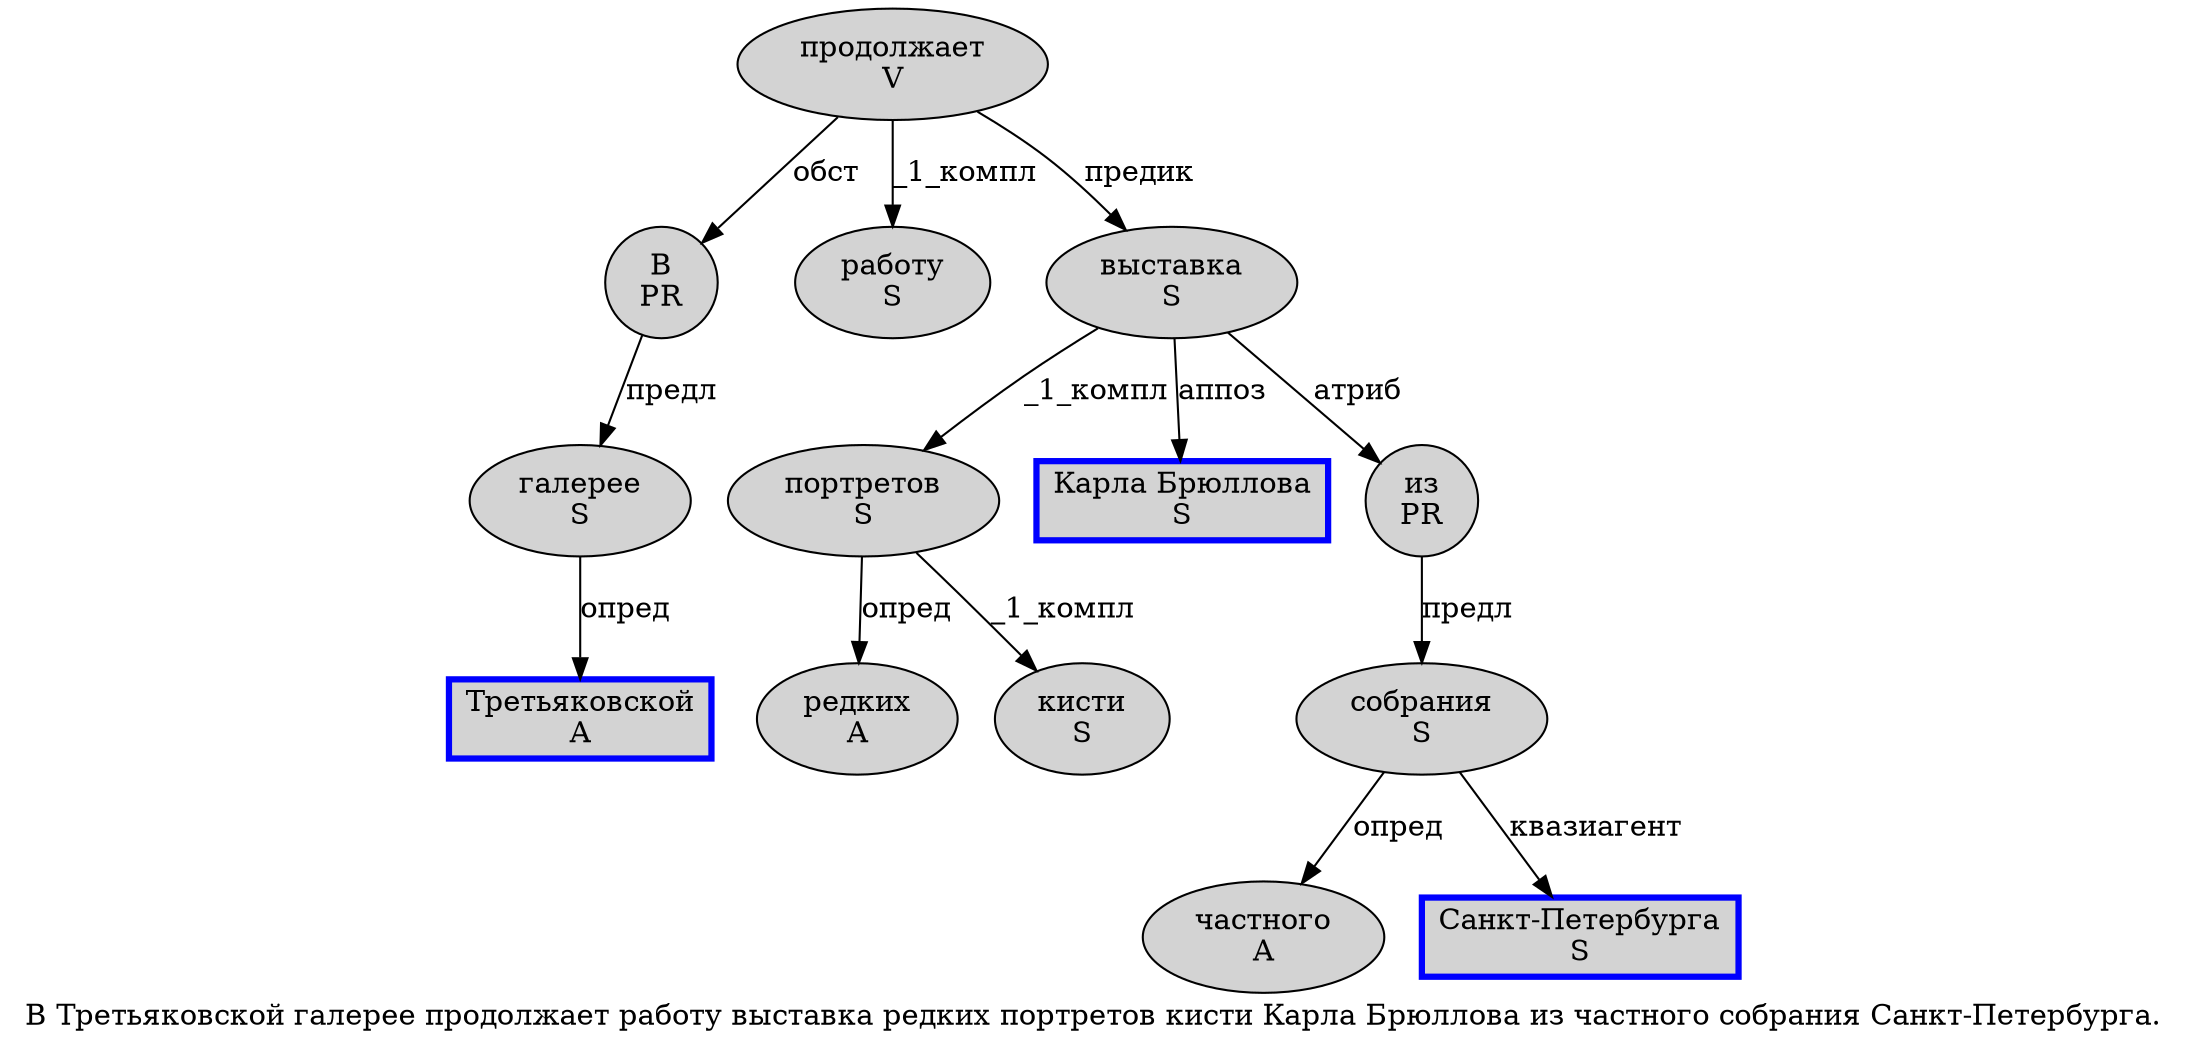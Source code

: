 digraph SENTENCE_21 {
	graph [label="В Третьяковской галерее продолжает работу выставка редких портретов кисти Карла Брюллова из частного собрания Санкт-Петербурга."]
	node [style=filled]
		0 [label="В
PR" color="" fillcolor=lightgray penwidth=1 shape=ellipse]
		1 [label="Третьяковской
A" color=blue fillcolor=lightgray penwidth=3 shape=box]
		2 [label="галерее
S" color="" fillcolor=lightgray penwidth=1 shape=ellipse]
		3 [label="продолжает
V" color="" fillcolor=lightgray penwidth=1 shape=ellipse]
		4 [label="работу
S" color="" fillcolor=lightgray penwidth=1 shape=ellipse]
		5 [label="выставка
S" color="" fillcolor=lightgray penwidth=1 shape=ellipse]
		6 [label="редких
A" color="" fillcolor=lightgray penwidth=1 shape=ellipse]
		7 [label="портретов
S" color="" fillcolor=lightgray penwidth=1 shape=ellipse]
		8 [label="кисти
S" color="" fillcolor=lightgray penwidth=1 shape=ellipse]
		9 [label="Карла Брюллова
S" color=blue fillcolor=lightgray penwidth=3 shape=box]
		10 [label="из
PR" color="" fillcolor=lightgray penwidth=1 shape=ellipse]
		11 [label="частного
A" color="" fillcolor=lightgray penwidth=1 shape=ellipse]
		12 [label="собрания
S" color="" fillcolor=lightgray penwidth=1 shape=ellipse]
		13 [label="Санкт-Петербурга
S" color=blue fillcolor=lightgray penwidth=3 shape=box]
			10 -> 12 [label="предл"]
			5 -> 7 [label="_1_компл"]
			5 -> 9 [label="аппоз"]
			5 -> 10 [label="атриб"]
			7 -> 6 [label="опред"]
			7 -> 8 [label="_1_компл"]
			3 -> 0 [label="обст"]
			3 -> 4 [label="_1_компл"]
			3 -> 5 [label="предик"]
			2 -> 1 [label="опред"]
			0 -> 2 [label="предл"]
			12 -> 11 [label="опред"]
			12 -> 13 [label="квазиагент"]
}